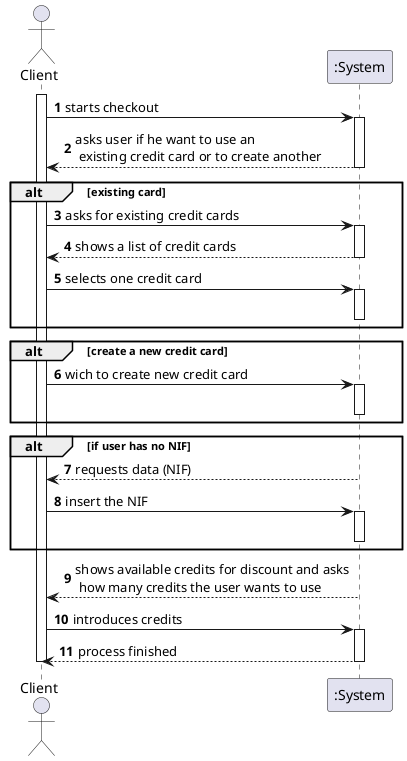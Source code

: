@startuml
autonumber
actor "Client" as CLB

participant ":System" as S

activate CLB
CLB -> S : starts checkout
activate S
S --> CLB : asks user if he want to use an\n existing credit card or to create another
deactivate S


alt existing card



CLB -> S : asks for existing credit cards

activate S

S --> CLB: shows a list of credit cards

deactivate S

CLB -> S: selects one credit card

activate S
deactivate S

end

alt create a new credit card

CLB -> S: wich to create new credit card

activate S
deactivate S


end



 alt if user has no NIF

 S --> CLB: requests data (NIF)


 CLB -> S: insert the NIF

 activate S
 deactivate S


 end

 S --> CLB: shows available credits for discount and asks \n how many credits the user wants to use


 CLB -> S: introduces credits
 activate S

 S --> CLB : process finished

 deactivate S

 deactivate CLB




@enduml

